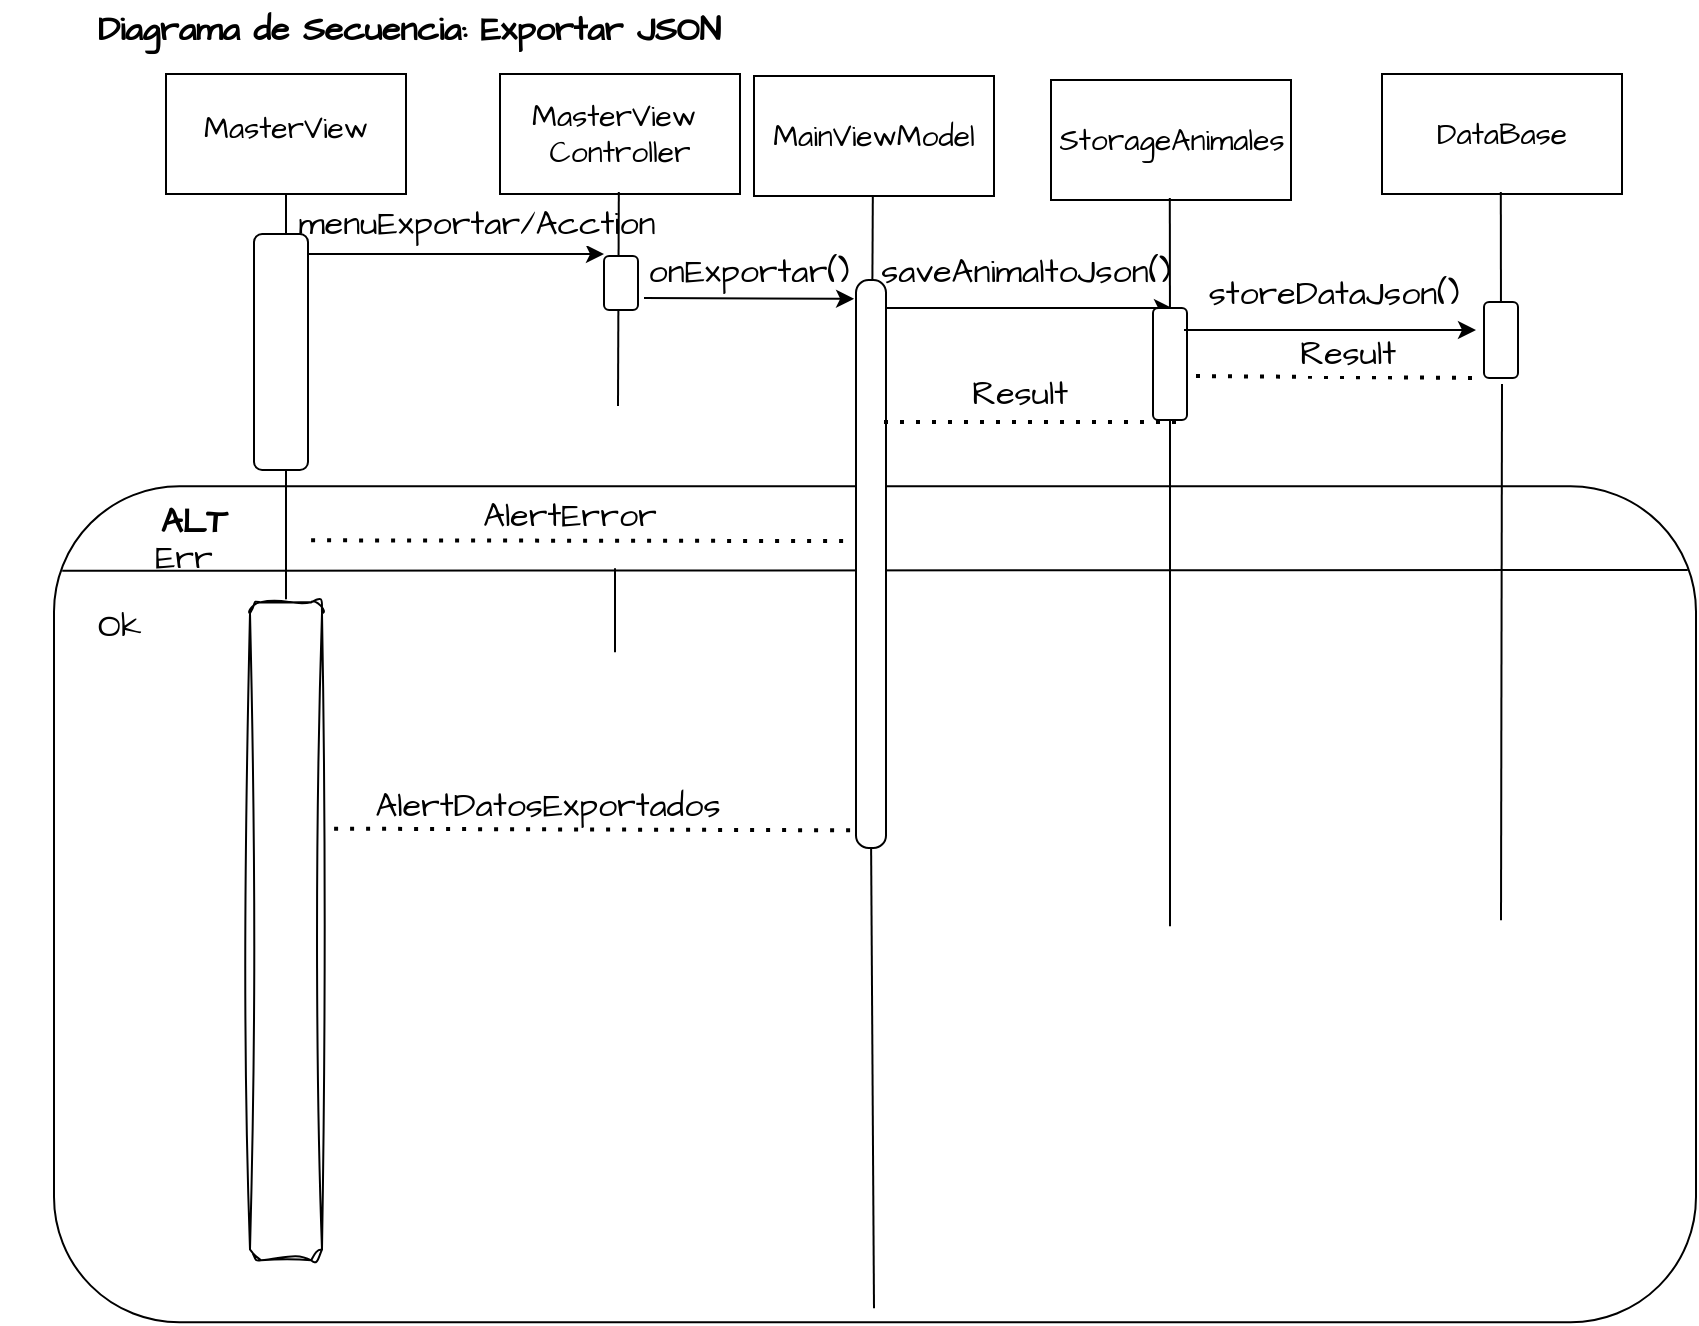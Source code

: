 <mxfile version="20.8.16" type="device"><diagram name="Página-1" id="iEvlkUuBJ5j8tvCeUPBR"><mxGraphModel dx="1311" dy="821" grid="0" gridSize="10" guides="1" tooltips="1" connect="1" arrows="1" fold="1" page="1" pageScale="1" pageWidth="1169" pageHeight="827" math="0" shadow="0"><root><mxCell id="0"/><mxCell id="1" parent="0"/><mxCell id="Ce-7Moy1NI2meAJlGpht-89" value="" style="rounded=1;whiteSpace=wrap;html=1;hachureGap=4;fontFamily=Architects Daughter;fontSource=https%3A%2F%2Ffonts.googleapis.com%2Fcss%3Ffamily%3DArchitects%2BDaughter;fontSize=17;shadow=0;labelBackgroundColor=default;" vertex="1" parent="1"><mxGeometry x="32" y="254.16" width="821" height="418" as="geometry"/></mxCell><mxCell id="Ce-7Moy1NI2meAJlGpht-41" value="" style="rounded=0;whiteSpace=wrap;html=1;hachureGap=4;fontFamily=Architects Daughter;fontSource=https%3A%2F%2Ffonts.googleapis.com%2Fcss%3Ffamily%3DArchitects%2BDaughter;fontSize=15;shadow=0;labelBackgroundColor=default;" vertex="1" parent="1"><mxGeometry x="88" y="48" width="120" height="60" as="geometry"/></mxCell><mxCell id="Ce-7Moy1NI2meAJlGpht-42" value="" style="rounded=0;whiteSpace=wrap;html=1;hachureGap=4;fontFamily=Architects Daughter;fontSource=https%3A%2F%2Ffonts.googleapis.com%2Fcss%3Ffamily%3DArchitects%2BDaughter;fontSize=15;shadow=0;labelBackgroundColor=default;" vertex="1" parent="1"><mxGeometry x="255" y="48" width="120" height="60" as="geometry"/></mxCell><mxCell id="Ce-7Moy1NI2meAJlGpht-43" value="" style="rounded=0;whiteSpace=wrap;html=1;hachureGap=4;fontFamily=Architects Daughter;fontSource=https%3A%2F%2Ffonts.googleapis.com%2Fcss%3Ffamily%3DArchitects%2BDaughter;fontSize=15;shadow=0;labelBackgroundColor=default;" vertex="1" parent="1"><mxGeometry x="382" y="49" width="120" height="60" as="geometry"/></mxCell><mxCell id="Ce-7Moy1NI2meAJlGpht-46" value="MasterView" style="text;html=1;strokeColor=none;fillColor=none;align=center;verticalAlign=middle;whiteSpace=wrap;rounded=0;fontSize=15;fontFamily=Architects Daughter;shadow=0;labelBackgroundColor=default;" vertex="1" parent="1"><mxGeometry x="118" y="60" width="60" height="30" as="geometry"/></mxCell><mxCell id="Ce-7Moy1NI2meAJlGpht-47" value="MasterView&amp;nbsp;&lt;br&gt;Controller" style="text;html=1;strokeColor=none;fillColor=none;align=center;verticalAlign=middle;whiteSpace=wrap;rounded=0;fontSize=15;fontFamily=Architects Daughter;shadow=0;labelBackgroundColor=default;" vertex="1" parent="1"><mxGeometry x="285" y="63" width="60" height="30" as="geometry"/></mxCell><mxCell id="Ce-7Moy1NI2meAJlGpht-48" value="MainViewModel" style="text;html=1;strokeColor=none;fillColor=none;align=center;verticalAlign=middle;whiteSpace=wrap;rounded=0;fontSize=15;fontFamily=Architects Daughter;shadow=0;labelBackgroundColor=default;" vertex="1" parent="1"><mxGeometry x="412" y="64" width="60" height="30" as="geometry"/></mxCell><mxCell id="Ce-7Moy1NI2meAJlGpht-51" value="" style="endArrow=none;html=1;rounded=0;hachureGap=4;fontFamily=Architects Daughter;fontSource=https%3A%2F%2Ffonts.googleapis.com%2Fcss%3Ffamily%3DArchitects%2BDaughter;fontSize=15;entryX=0.5;entryY=1;entryDx=0;entryDy=0;shadow=0;labelBackgroundColor=default;" edge="1" parent="1" target="Ce-7Moy1NI2meAJlGpht-41"><mxGeometry width="50" height="50" relative="1" as="geometry"><mxPoint x="148" y="626" as="sourcePoint"/><mxPoint x="167" y="195" as="targetPoint"/></mxGeometry></mxCell><mxCell id="Ce-7Moy1NI2meAJlGpht-57" value="&lt;b&gt;&lt;font style=&quot;font-size: 17px;&quot;&gt;Diagrama de Secuencia: Exportar JSON&amp;nbsp;&lt;/font&gt;&lt;/b&gt;" style="text;html=1;strokeColor=none;fillColor=none;align=center;verticalAlign=middle;whiteSpace=wrap;rounded=0;fontSize=15;fontFamily=Architects Daughter;shadow=0;labelBackgroundColor=default;" vertex="1" parent="1"><mxGeometry x="32" y="11" width="362" height="30" as="geometry"/></mxCell><mxCell id="Ce-7Moy1NI2meAJlGpht-58" value="" style="endArrow=classic;html=1;rounded=0;hachureGap=4;fontFamily=Architects Daughter;fontSource=https%3A%2F%2Ffonts.googleapis.com%2Fcss%3Ffamily%3DArchitects%2BDaughter;fontSize=17;shadow=0;labelBackgroundColor=default;" edge="1" parent="1"><mxGeometry width="50" height="50" relative="1" as="geometry"><mxPoint x="149" y="138" as="sourcePoint"/><mxPoint x="307" y="138" as="targetPoint"/></mxGeometry></mxCell><mxCell id="Ce-7Moy1NI2meAJlGpht-59" value="menuExportar/Acction" style="text;html=1;strokeColor=none;fillColor=none;align=center;verticalAlign=middle;whiteSpace=wrap;rounded=0;fontSize=17;fontFamily=Architects Daughter;shadow=0;labelBackgroundColor=default;" vertex="1" parent="1"><mxGeometry x="202" y="108" width="83" height="30" as="geometry"/></mxCell><mxCell id="Ce-7Moy1NI2meAJlGpht-60" value="" style="rounded=1;whiteSpace=wrap;html=1;hachureGap=4;fontFamily=Architects Daughter;fontSource=https%3A%2F%2Ffonts.googleapis.com%2Fcss%3Ffamily%3DArchitects%2BDaughter;fontSize=17;shadow=0;labelBackgroundColor=default;" vertex="1" parent="1"><mxGeometry x="132" y="128" width="27" height="118" as="geometry"/></mxCell><mxCell id="Ce-7Moy1NI2meAJlGpht-52" value="" style="endArrow=none;html=1;rounded=0;hachureGap=4;fontFamily=Architects Daughter;fontSource=https%3A%2F%2Ffonts.googleapis.com%2Fcss%3Ffamily%3DArchitects%2BDaughter;fontSize=15;entryX=0.5;entryY=1;entryDx=0;entryDy=0;shadow=0;labelBackgroundColor=default;startArrow=none;" edge="1" parent="1"><mxGeometry width="50" height="50" relative="1" as="geometry"><mxPoint x="314" y="214" as="sourcePoint"/><mxPoint x="314.41" y="107" as="targetPoint"/></mxGeometry></mxCell><mxCell id="Ce-7Moy1NI2meAJlGpht-66" value="" style="rounded=1;whiteSpace=wrap;html=1;hachureGap=4;fontFamily=Architects Daughter;fontSource=https%3A%2F%2Ffonts.googleapis.com%2Fcss%3Ffamily%3DArchitects%2BDaughter;fontSize=17;shadow=0;labelBackgroundColor=default;" vertex="1" parent="1"><mxGeometry x="307" y="139" width="17" height="27" as="geometry"/></mxCell><mxCell id="Ce-7Moy1NI2meAJlGpht-53" value="" style="endArrow=none;html=1;rounded=0;hachureGap=4;fontFamily=Architects Daughter;fontSource=https%3A%2F%2Ffonts.googleapis.com%2Fcss%3Ffamily%3DArchitects%2BDaughter;fontSize=15;entryX=0.5;entryY=1;entryDx=0;entryDy=0;shadow=0;labelBackgroundColor=default;startArrow=none;" edge="1" parent="1" source="Ce-7Moy1NI2meAJlGpht-72"><mxGeometry width="50" height="50" relative="1" as="geometry"><mxPoint x="441" y="430" as="sourcePoint"/><mxPoint x="441.41" y="109" as="targetPoint"/></mxGeometry></mxCell><mxCell id="Ce-7Moy1NI2meAJlGpht-90" value="&lt;b&gt;ALT&lt;/b&gt;" style="text;html=1;strokeColor=none;fillColor=none;align=center;verticalAlign=middle;whiteSpace=wrap;rounded=0;fontSize=17;fontFamily=Architects Daughter;shadow=0;labelBackgroundColor=default;" vertex="1" parent="1"><mxGeometry x="72" y="257.16" width="60" height="30" as="geometry"/></mxCell><mxCell id="Ce-7Moy1NI2meAJlGpht-101" value="" style="rounded=0;whiteSpace=wrap;html=1;hachureGap=4;fontFamily=Architects Daughter;fontSource=https%3A%2F%2Ffonts.googleapis.com%2Fcss%3Ffamily%3DArchitects%2BDaughter;fontSize=15;shadow=0;labelBackgroundColor=default;" vertex="1" parent="1"><mxGeometry x="530.5" y="51" width="120" height="60" as="geometry"/></mxCell><mxCell id="Ce-7Moy1NI2meAJlGpht-104" value="StorageAnimales" style="text;html=1;strokeColor=none;fillColor=none;align=center;verticalAlign=middle;whiteSpace=wrap;rounded=0;fontSize=15;fontFamily=Architects Daughter;shadow=0;labelBackgroundColor=default;" vertex="1" parent="1"><mxGeometry x="560.5" y="66" width="60" height="30" as="geometry"/></mxCell><mxCell id="Ce-7Moy1NI2meAJlGpht-107" value="" style="endArrow=classic;html=1;rounded=0;hachureGap=4;fontFamily=Architects Daughter;fontSource=https%3A%2F%2Ffonts.googleapis.com%2Fcss%3Ffamily%3DArchitects%2BDaughter;fontSize=17;shadow=0;labelBackgroundColor=default;" edge="1" parent="1"><mxGeometry width="50" height="50" relative="1" as="geometry"><mxPoint x="448" y="165" as="sourcePoint"/><mxPoint x="591" y="165" as="targetPoint"/></mxGeometry></mxCell><mxCell id="Ce-7Moy1NI2meAJlGpht-108" value="saveAnimaltoJson()" style="text;html=1;strokeColor=none;fillColor=none;align=center;verticalAlign=middle;whiteSpace=wrap;rounded=0;fontSize=17;fontFamily=Architects Daughter;shadow=0;labelBackgroundColor=default;" vertex="1" parent="1"><mxGeometry x="474.5" y="132" width="86" height="30" as="geometry"/></mxCell><mxCell id="Ce-7Moy1NI2meAJlGpht-110" value="AlertDatosExportados" style="text;html=1;strokeColor=none;fillColor=none;align=center;verticalAlign=middle;whiteSpace=wrap;rounded=0;fontSize=17;fontFamily=Architects Daughter;shadow=0;labelBackgroundColor=default;" vertex="1" parent="1"><mxGeometry x="183" y="404.16" width="192" height="19" as="geometry"/></mxCell><mxCell id="Ce-7Moy1NI2meAJlGpht-112" value="" style="endArrow=none;html=1;rounded=0;hachureGap=4;fontFamily=Architects Daughter;fontSource=https%3A%2F%2Ffonts.googleapis.com%2Fcss%3Ffamily%3DArchitects%2BDaughter;fontSize=15;entryX=0.5;entryY=1;entryDx=0;entryDy=0;shadow=0;labelBackgroundColor=default;startArrow=none;" edge="1" parent="1" source="Ce-7Moy1NI2meAJlGpht-113"><mxGeometry width="50" height="50" relative="1" as="geometry"><mxPoint x="589.5" y="472" as="sourcePoint"/><mxPoint x="589.91" y="110" as="targetPoint"/></mxGeometry></mxCell><mxCell id="Ce-7Moy1NI2meAJlGpht-116" value="Err" style="text;html=1;strokeColor=none;fillColor=none;align=center;verticalAlign=middle;whiteSpace=wrap;rounded=0;fontSize=17;fontFamily=Architects Daughter;shadow=0;labelBackgroundColor=default;" vertex="1" parent="1"><mxGeometry x="42" y="281.16" width="110" height="17" as="geometry"/></mxCell><mxCell id="Ce-7Moy1NI2meAJlGpht-118" value="" style="endArrow=none;html=1;rounded=0;hachureGap=4;fontFamily=Architects Daughter;fontSource=https%3A%2F%2Ffonts.googleapis.com%2Fcss%3Ffamily%3DArchitects%2BDaughter;fontSize=17;exitX=0.005;exitY=0.101;exitDx=0;exitDy=0;exitPerimeter=0;shadow=0;labelBackgroundColor=default;entryX=0.995;entryY=0.1;entryDx=0;entryDy=0;entryPerimeter=0;" edge="1" parent="1" source="Ce-7Moy1NI2meAJlGpht-89" target="Ce-7Moy1NI2meAJlGpht-89"><mxGeometry width="50" height="50" relative="1" as="geometry"><mxPoint x="42.575" y="396.074" as="sourcePoint"/><mxPoint x="658" y="296.16" as="targetPoint"/></mxGeometry></mxCell><mxCell id="Ce-7Moy1NI2meAJlGpht-117" value="&amp;nbsp;Ok" style="text;html=1;strokeColor=none;fillColor=none;align=center;verticalAlign=middle;whiteSpace=wrap;rounded=0;fontSize=17;fontFamily=Architects Daughter;shadow=0;labelBackgroundColor=default;" vertex="1" parent="1"><mxGeometry x="5" y="310.16" width="113" height="27" as="geometry"/></mxCell><mxCell id="Ce-7Moy1NI2meAJlGpht-120" value="storeDataJson()" style="text;html=1;strokeColor=none;fillColor=none;align=center;verticalAlign=middle;whiteSpace=wrap;rounded=0;fontSize=17;fontFamily=Architects Daughter;shadow=0;labelBackgroundColor=default;" vertex="1" parent="1"><mxGeometry x="620.5" y="149.0" width="102" height="17" as="geometry"/></mxCell><mxCell id="Ce-7Moy1NI2meAJlGpht-127" value="" style="endArrow=none;dashed=1;html=1;dashPattern=1 3;strokeWidth=2;rounded=0;hachureGap=4;fontFamily=Architects Daughter;fontSource=https%3A%2F%2Ffonts.googleapis.com%2Fcss%3Ffamily%3DArchitects%2BDaughter;fontSize=17;shadow=0;labelBackgroundColor=default;entryX=0;entryY=1;entryDx=0;entryDy=0;" edge="1" parent="1" target="Ce-7Moy1NI2meAJlGpht-192"><mxGeometry width="50" height="50" relative="1" as="geometry"><mxPoint x="595" y="198.98" as="sourcePoint"/><mxPoint x="717.5" y="198.82" as="targetPoint"/></mxGeometry></mxCell><mxCell id="Ce-7Moy1NI2meAJlGpht-128" value="Result" style="text;html=1;strokeColor=none;fillColor=none;align=center;verticalAlign=middle;whiteSpace=wrap;rounded=0;fontSize=17;fontFamily=Architects Daughter;shadow=0;labelBackgroundColor=default;" vertex="1" parent="1"><mxGeometry x="643" y="174" width="72" height="27" as="geometry"/></mxCell><mxCell id="Ce-7Moy1NI2meAJlGpht-149" value="" style="endArrow=none;dashed=1;html=1;dashPattern=1 3;strokeWidth=2;rounded=0;hachureGap=4;fontFamily=Architects Daughter;fontSource=https%3A%2F%2Ffonts.googleapis.com%2Fcss%3Ffamily%3DArchitects%2BDaughter;fontSize=17;exitX=1.076;exitY=0.93;exitDx=0;exitDy=0;exitPerimeter=0;shadow=0;labelBackgroundColor=default;" edge="1" parent="1"><mxGeometry width="50" height="50" relative="1" as="geometry"><mxPoint x="160.552" y="281.16" as="sourcePoint"/><mxPoint x="433.0" y="281.53" as="targetPoint"/></mxGeometry></mxCell><mxCell id="Ce-7Moy1NI2meAJlGpht-161" value="" style="rounded=1;whiteSpace=wrap;html=1;shadow=0;labelBackgroundColor=#e6d1d1;sketch=1;hachureGap=4;jiggle=2;curveFitting=1;fontFamily=Architects Daughter;fontSource=https%3A%2F%2Ffonts.googleapis.com%2Fcss%3Ffamily%3DArchitects%2BDaughter;fontSize=17;" vertex="1" parent="1"><mxGeometry x="130" y="312.16" width="36" height="329" as="geometry"/></mxCell><mxCell id="Ce-7Moy1NI2meAJlGpht-163" value="" style="endArrow=none;html=1;rounded=0;hachureGap=4;fontFamily=Architects Daughter;fontSource=https%3A%2F%2Ffonts.googleapis.com%2Fcss%3Ffamily%3DArchitects%2BDaughter;fontSize=15;entryX=0.5;entryY=1;entryDx=0;entryDy=0;shadow=0;labelBackgroundColor=default;startArrow=none;" edge="1" parent="1"><mxGeometry width="50" height="50" relative="1" as="geometry"><mxPoint x="312.5" y="337.16" as="sourcePoint"/><mxPoint x="312.5" y="295.16" as="targetPoint"/></mxGeometry></mxCell><mxCell id="Ce-7Moy1NI2meAJlGpht-164" value="" style="endArrow=classic;html=1;rounded=0;shadow=0;labelBackgroundColor=#e6d1d1;sketch=0;hachureGap=4;jiggle=2;curveFitting=1;fontFamily=Architects Daughter;fontSource=https%3A%2F%2Ffonts.googleapis.com%2Fcss%3Ffamily%3DArchitects%2BDaughter;fontSize=17;entryX=-0.063;entryY=0.033;entryDx=0;entryDy=0;entryPerimeter=0;" edge="1" parent="1" target="Ce-7Moy1NI2meAJlGpht-72"><mxGeometry width="50" height="50" relative="1" as="geometry"><mxPoint x="327" y="160" as="sourcePoint"/><mxPoint x="471" y="162.5" as="targetPoint"/></mxGeometry></mxCell><mxCell id="Ce-7Moy1NI2meAJlGpht-165" value="onExportar()" style="text;html=1;strokeColor=none;fillColor=none;align=center;verticalAlign=middle;whiteSpace=wrap;rounded=0;fontSize=17;fontFamily=Architects Daughter;" vertex="1" parent="1"><mxGeometry x="334" y="132" width="91" height="30" as="geometry"/></mxCell><mxCell id="Ce-7Moy1NI2meAJlGpht-174" value="" style="endArrow=none;html=1;rounded=0;hachureGap=4;fontFamily=Architects Daughter;fontSource=https%3A%2F%2Ffonts.googleapis.com%2Fcss%3Ffamily%3DArchitects%2BDaughter;fontSize=15;entryX=0.5;entryY=1;entryDx=0;entryDy=0;shadow=0;labelBackgroundColor=default;" edge="1" parent="1"><mxGeometry width="50" height="50" relative="1" as="geometry"><mxPoint x="442" y="665.16" as="sourcePoint"/><mxPoint x="440.5" y="426.16" as="targetPoint"/></mxGeometry></mxCell><mxCell id="Ce-7Moy1NI2meAJlGpht-72" value="" style="rounded=1;whiteSpace=wrap;html=1;hachureGap=4;fontFamily=Architects Daughter;fontSource=https%3A%2F%2Ffonts.googleapis.com%2Fcss%3Ffamily%3DArchitects%2BDaughter;fontSize=17;shadow=0;labelBackgroundColor=default;arcSize=42;" vertex="1" parent="1"><mxGeometry x="433" y="151" width="15" height="284" as="geometry"/></mxCell><mxCell id="Ce-7Moy1NI2meAJlGpht-179" value="" style="endArrow=none;html=1;rounded=0;hachureGap=4;fontFamily=Architects Daughter;fontSource=https%3A%2F%2Ffonts.googleapis.com%2Fcss%3Ffamily%3DArchitects%2BDaughter;fontSize=15;entryX=0.5;entryY=1;entryDx=0;entryDy=0;shadow=0;labelBackgroundColor=default;" edge="1" parent="1" target="Ce-7Moy1NI2meAJlGpht-113"><mxGeometry width="50" height="50" relative="1" as="geometry"><mxPoint x="590" y="474.16" as="sourcePoint"/><mxPoint x="590" y="246.16" as="targetPoint"/></mxGeometry></mxCell><mxCell id="Ce-7Moy1NI2meAJlGpht-113" value="" style="rounded=1;whiteSpace=wrap;html=1;hachureGap=4;fontFamily=Architects Daughter;fontSource=https%3A%2F%2Ffonts.googleapis.com%2Fcss%3Ffamily%3DArchitects%2BDaughter;fontSize=17;shadow=0;labelBackgroundColor=default;" vertex="1" parent="1"><mxGeometry x="581.5" y="165" width="17" height="56" as="geometry"/></mxCell><mxCell id="Ce-7Moy1NI2meAJlGpht-181" value="" style="endArrow=none;dashed=1;html=1;dashPattern=1 3;strokeWidth=2;rounded=0;shadow=0;labelBackgroundColor=#e6d1d1;sketch=0;hachureGap=4;jiggle=2;curveFitting=1;fontFamily=Architects Daughter;fontSource=https%3A%2F%2Ffonts.googleapis.com%2Fcss%3Ffamily%3DArchitects%2BDaughter;fontSize=17;exitX=1.168;exitY=0.344;exitDx=0;exitDy=0;exitPerimeter=0;entryX=0;entryY=1;entryDx=0;entryDy=0;" edge="1" parent="1" source="Ce-7Moy1NI2meAJlGpht-161"><mxGeometry width="50" height="50" relative="1" as="geometry"><mxPoint x="387" y="640.16" as="sourcePoint"/><mxPoint x="433.0" y="426.16" as="targetPoint"/></mxGeometry></mxCell><mxCell id="Ce-7Moy1NI2meAJlGpht-183" value="AlertError" style="text;html=1;strokeColor=none;fillColor=none;align=center;verticalAlign=middle;whiteSpace=wrap;rounded=0;fontSize=17;fontFamily=Architects Daughter;shadow=0;labelBackgroundColor=default;" vertex="1" parent="1"><mxGeometry x="232" y="254.16" width="116" height="30" as="geometry"/></mxCell><mxCell id="Ce-7Moy1NI2meAJlGpht-188" value="" style="rounded=0;whiteSpace=wrap;html=1;hachureGap=4;fontFamily=Architects Daughter;fontSource=https%3A%2F%2Ffonts.googleapis.com%2Fcss%3Ffamily%3DArchitects%2BDaughter;fontSize=15;shadow=0;labelBackgroundColor=default;" vertex="1" parent="1"><mxGeometry x="696" y="48" width="120" height="60" as="geometry"/></mxCell><mxCell id="Ce-7Moy1NI2meAJlGpht-189" value="DataBase" style="text;html=1;strokeColor=none;fillColor=none;align=center;verticalAlign=middle;whiteSpace=wrap;rounded=0;fontSize=15;fontFamily=Architects Daughter;shadow=0;labelBackgroundColor=default;" vertex="1" parent="1"><mxGeometry x="726" y="63" width="60" height="30" as="geometry"/></mxCell><mxCell id="Ce-7Moy1NI2meAJlGpht-190" value="" style="endArrow=none;html=1;rounded=0;hachureGap=4;fontFamily=Architects Daughter;fontSource=https%3A%2F%2Ffonts.googleapis.com%2Fcss%3Ffamily%3DArchitects%2BDaughter;fontSize=15;entryX=0.5;entryY=1;entryDx=0;entryDy=0;shadow=0;labelBackgroundColor=default;startArrow=none;" edge="1" parent="1" source="Ce-7Moy1NI2meAJlGpht-192"><mxGeometry width="50" height="50" relative="1" as="geometry"><mxPoint x="755" y="469" as="sourcePoint"/><mxPoint x="755.41" y="107" as="targetPoint"/></mxGeometry></mxCell><mxCell id="Ce-7Moy1NI2meAJlGpht-191" value="" style="endArrow=none;html=1;rounded=0;hachureGap=4;fontFamily=Architects Daughter;fontSource=https%3A%2F%2Ffonts.googleapis.com%2Fcss%3Ffamily%3DArchitects%2BDaughter;fontSize=15;shadow=0;labelBackgroundColor=default;" edge="1" parent="1"><mxGeometry width="50" height="50" relative="1" as="geometry"><mxPoint x="755.5" y="471.16" as="sourcePoint"/><mxPoint x="756" y="203" as="targetPoint"/></mxGeometry></mxCell><mxCell id="Ce-7Moy1NI2meAJlGpht-192" value="" style="rounded=1;whiteSpace=wrap;html=1;hachureGap=4;fontFamily=Architects Daughter;fontSource=https%3A%2F%2Ffonts.googleapis.com%2Fcss%3Ffamily%3DArchitects%2BDaughter;fontSize=17;shadow=0;labelBackgroundColor=default;" vertex="1" parent="1"><mxGeometry x="747" y="162" width="17" height="38" as="geometry"/></mxCell><mxCell id="Ce-7Moy1NI2meAJlGpht-194" value="" style="endArrow=classic;html=1;rounded=0;shadow=0;labelBackgroundColor=#e6d1d1;sketch=0;hachureGap=4;jiggle=2;curveFitting=1;fontFamily=Architects Daughter;fontSource=https%3A%2F%2Ffonts.googleapis.com%2Fcss%3Ffamily%3DArchitects%2BDaughter;fontSize=17;" edge="1" parent="1"><mxGeometry width="50" height="50" relative="1" as="geometry"><mxPoint x="597" y="176" as="sourcePoint"/><mxPoint x="743" y="176" as="targetPoint"/></mxGeometry></mxCell><mxCell id="Ce-7Moy1NI2meAJlGpht-195" value="" style="endArrow=none;dashed=1;html=1;dashPattern=1 3;strokeWidth=2;rounded=0;hachureGap=4;fontFamily=Architects Daughter;fontSource=https%3A%2F%2Ffonts.googleapis.com%2Fcss%3Ffamily%3DArchitects%2BDaughter;fontSize=17;shadow=0;labelBackgroundColor=default;entryX=0;entryY=1;entryDx=0;entryDy=0;" edge="1" parent="1"><mxGeometry width="50" height="50" relative="1" as="geometry"><mxPoint x="447" y="222" as="sourcePoint"/><mxPoint x="593.5" y="222.02" as="targetPoint"/></mxGeometry></mxCell><mxCell id="Ce-7Moy1NI2meAJlGpht-196" value="Result" style="text;html=1;strokeColor=none;fillColor=none;align=center;verticalAlign=middle;whiteSpace=wrap;rounded=0;fontSize=17;fontFamily=Architects Daughter;shadow=0;labelBackgroundColor=default;" vertex="1" parent="1"><mxGeometry x="479" y="194" width="72" height="27" as="geometry"/></mxCell></root></mxGraphModel></diagram></mxfile>